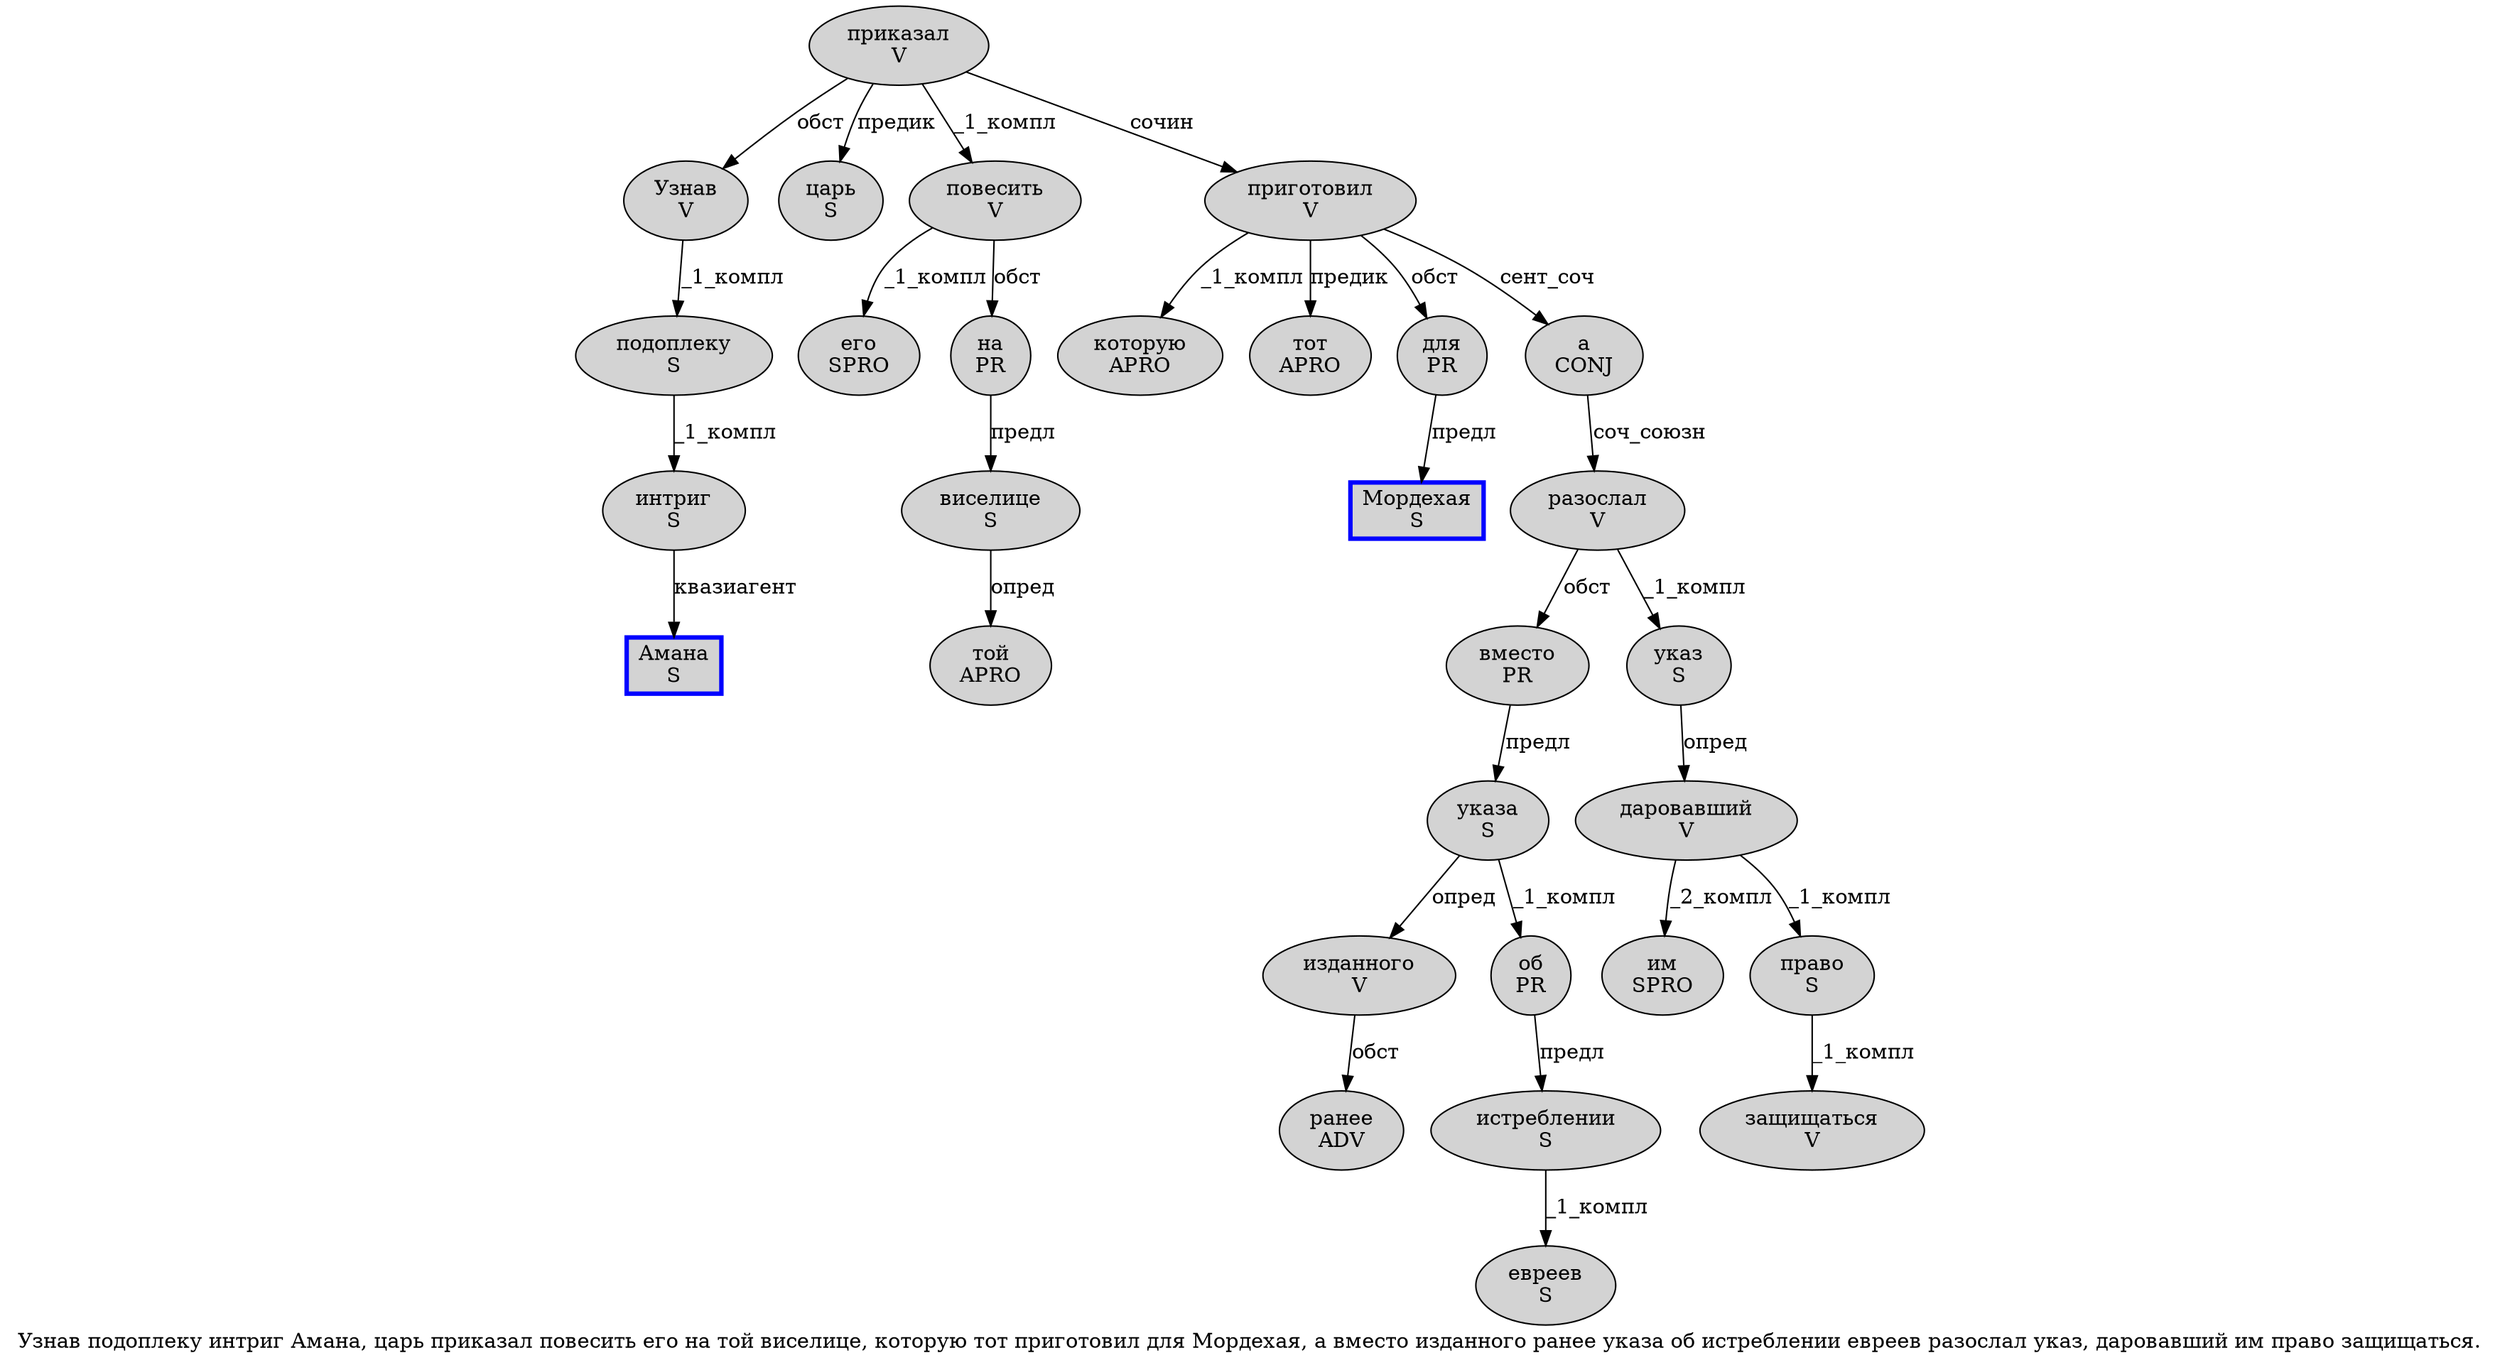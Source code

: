 digraph SENTENCE_410 {
	graph [label="Узнав подоплеку интриг Амана, царь приказал повесить его на той виселице, которую тот приготовил для Мордехая, а вместо изданного ранее указа об истреблении евреев разослал указ, даровавший им право защищаться."]
	node [style=filled]
		0 [label="Узнав
V" color="" fillcolor=lightgray penwidth=1 shape=ellipse]
		1 [label="подоплеку
S" color="" fillcolor=lightgray penwidth=1 shape=ellipse]
		2 [label="интриг
S" color="" fillcolor=lightgray penwidth=1 shape=ellipse]
		3 [label="Амана
S" color=blue fillcolor=lightgray penwidth=3 shape=box]
		5 [label="царь
S" color="" fillcolor=lightgray penwidth=1 shape=ellipse]
		6 [label="приказал
V" color="" fillcolor=lightgray penwidth=1 shape=ellipse]
		7 [label="повесить
V" color="" fillcolor=lightgray penwidth=1 shape=ellipse]
		8 [label="его
SPRO" color="" fillcolor=lightgray penwidth=1 shape=ellipse]
		9 [label="на
PR" color="" fillcolor=lightgray penwidth=1 shape=ellipse]
		10 [label="той
APRO" color="" fillcolor=lightgray penwidth=1 shape=ellipse]
		11 [label="виселице
S" color="" fillcolor=lightgray penwidth=1 shape=ellipse]
		13 [label="которую
APRO" color="" fillcolor=lightgray penwidth=1 shape=ellipse]
		14 [label="тот
APRO" color="" fillcolor=lightgray penwidth=1 shape=ellipse]
		15 [label="приготовил
V" color="" fillcolor=lightgray penwidth=1 shape=ellipse]
		16 [label="для
PR" color="" fillcolor=lightgray penwidth=1 shape=ellipse]
		17 [label="Мордехая
S" color=blue fillcolor=lightgray penwidth=3 shape=box]
		19 [label="а
CONJ" color="" fillcolor=lightgray penwidth=1 shape=ellipse]
		20 [label="вместо
PR" color="" fillcolor=lightgray penwidth=1 shape=ellipse]
		21 [label="изданного
V" color="" fillcolor=lightgray penwidth=1 shape=ellipse]
		22 [label="ранее
ADV" color="" fillcolor=lightgray penwidth=1 shape=ellipse]
		23 [label="указа
S" color="" fillcolor=lightgray penwidth=1 shape=ellipse]
		24 [label="об
PR" color="" fillcolor=lightgray penwidth=1 shape=ellipse]
		25 [label="истреблении
S" color="" fillcolor=lightgray penwidth=1 shape=ellipse]
		26 [label="евреев
S" color="" fillcolor=lightgray penwidth=1 shape=ellipse]
		27 [label="разослал
V" color="" fillcolor=lightgray penwidth=1 shape=ellipse]
		28 [label="указ
S" color="" fillcolor=lightgray penwidth=1 shape=ellipse]
		30 [label="даровавший
V" color="" fillcolor=lightgray penwidth=1 shape=ellipse]
		31 [label="им
SPRO" color="" fillcolor=lightgray penwidth=1 shape=ellipse]
		32 [label="право
S" color="" fillcolor=lightgray penwidth=1 shape=ellipse]
		33 [label="защищаться
V" color="" fillcolor=lightgray penwidth=1 shape=ellipse]
			25 -> 26 [label="_1_компл"]
			16 -> 17 [label="предл"]
			11 -> 10 [label="опред"]
			2 -> 3 [label="квазиагент"]
			21 -> 22 [label="обст"]
			30 -> 31 [label="_2_компл"]
			30 -> 32 [label="_1_компл"]
			19 -> 27 [label="соч_союзн"]
			1 -> 2 [label="_1_компл"]
			32 -> 33 [label="_1_компл"]
			27 -> 20 [label="обст"]
			27 -> 28 [label="_1_компл"]
			7 -> 8 [label="_1_компл"]
			7 -> 9 [label="обст"]
			28 -> 30 [label="опред"]
			20 -> 23 [label="предл"]
			6 -> 0 [label="обст"]
			6 -> 5 [label="предик"]
			6 -> 7 [label="_1_компл"]
			6 -> 15 [label="сочин"]
			0 -> 1 [label="_1_компл"]
			15 -> 13 [label="_1_компл"]
			15 -> 14 [label="предик"]
			15 -> 16 [label="обст"]
			15 -> 19 [label="сент_соч"]
			24 -> 25 [label="предл"]
			9 -> 11 [label="предл"]
			23 -> 21 [label="опред"]
			23 -> 24 [label="_1_компл"]
}